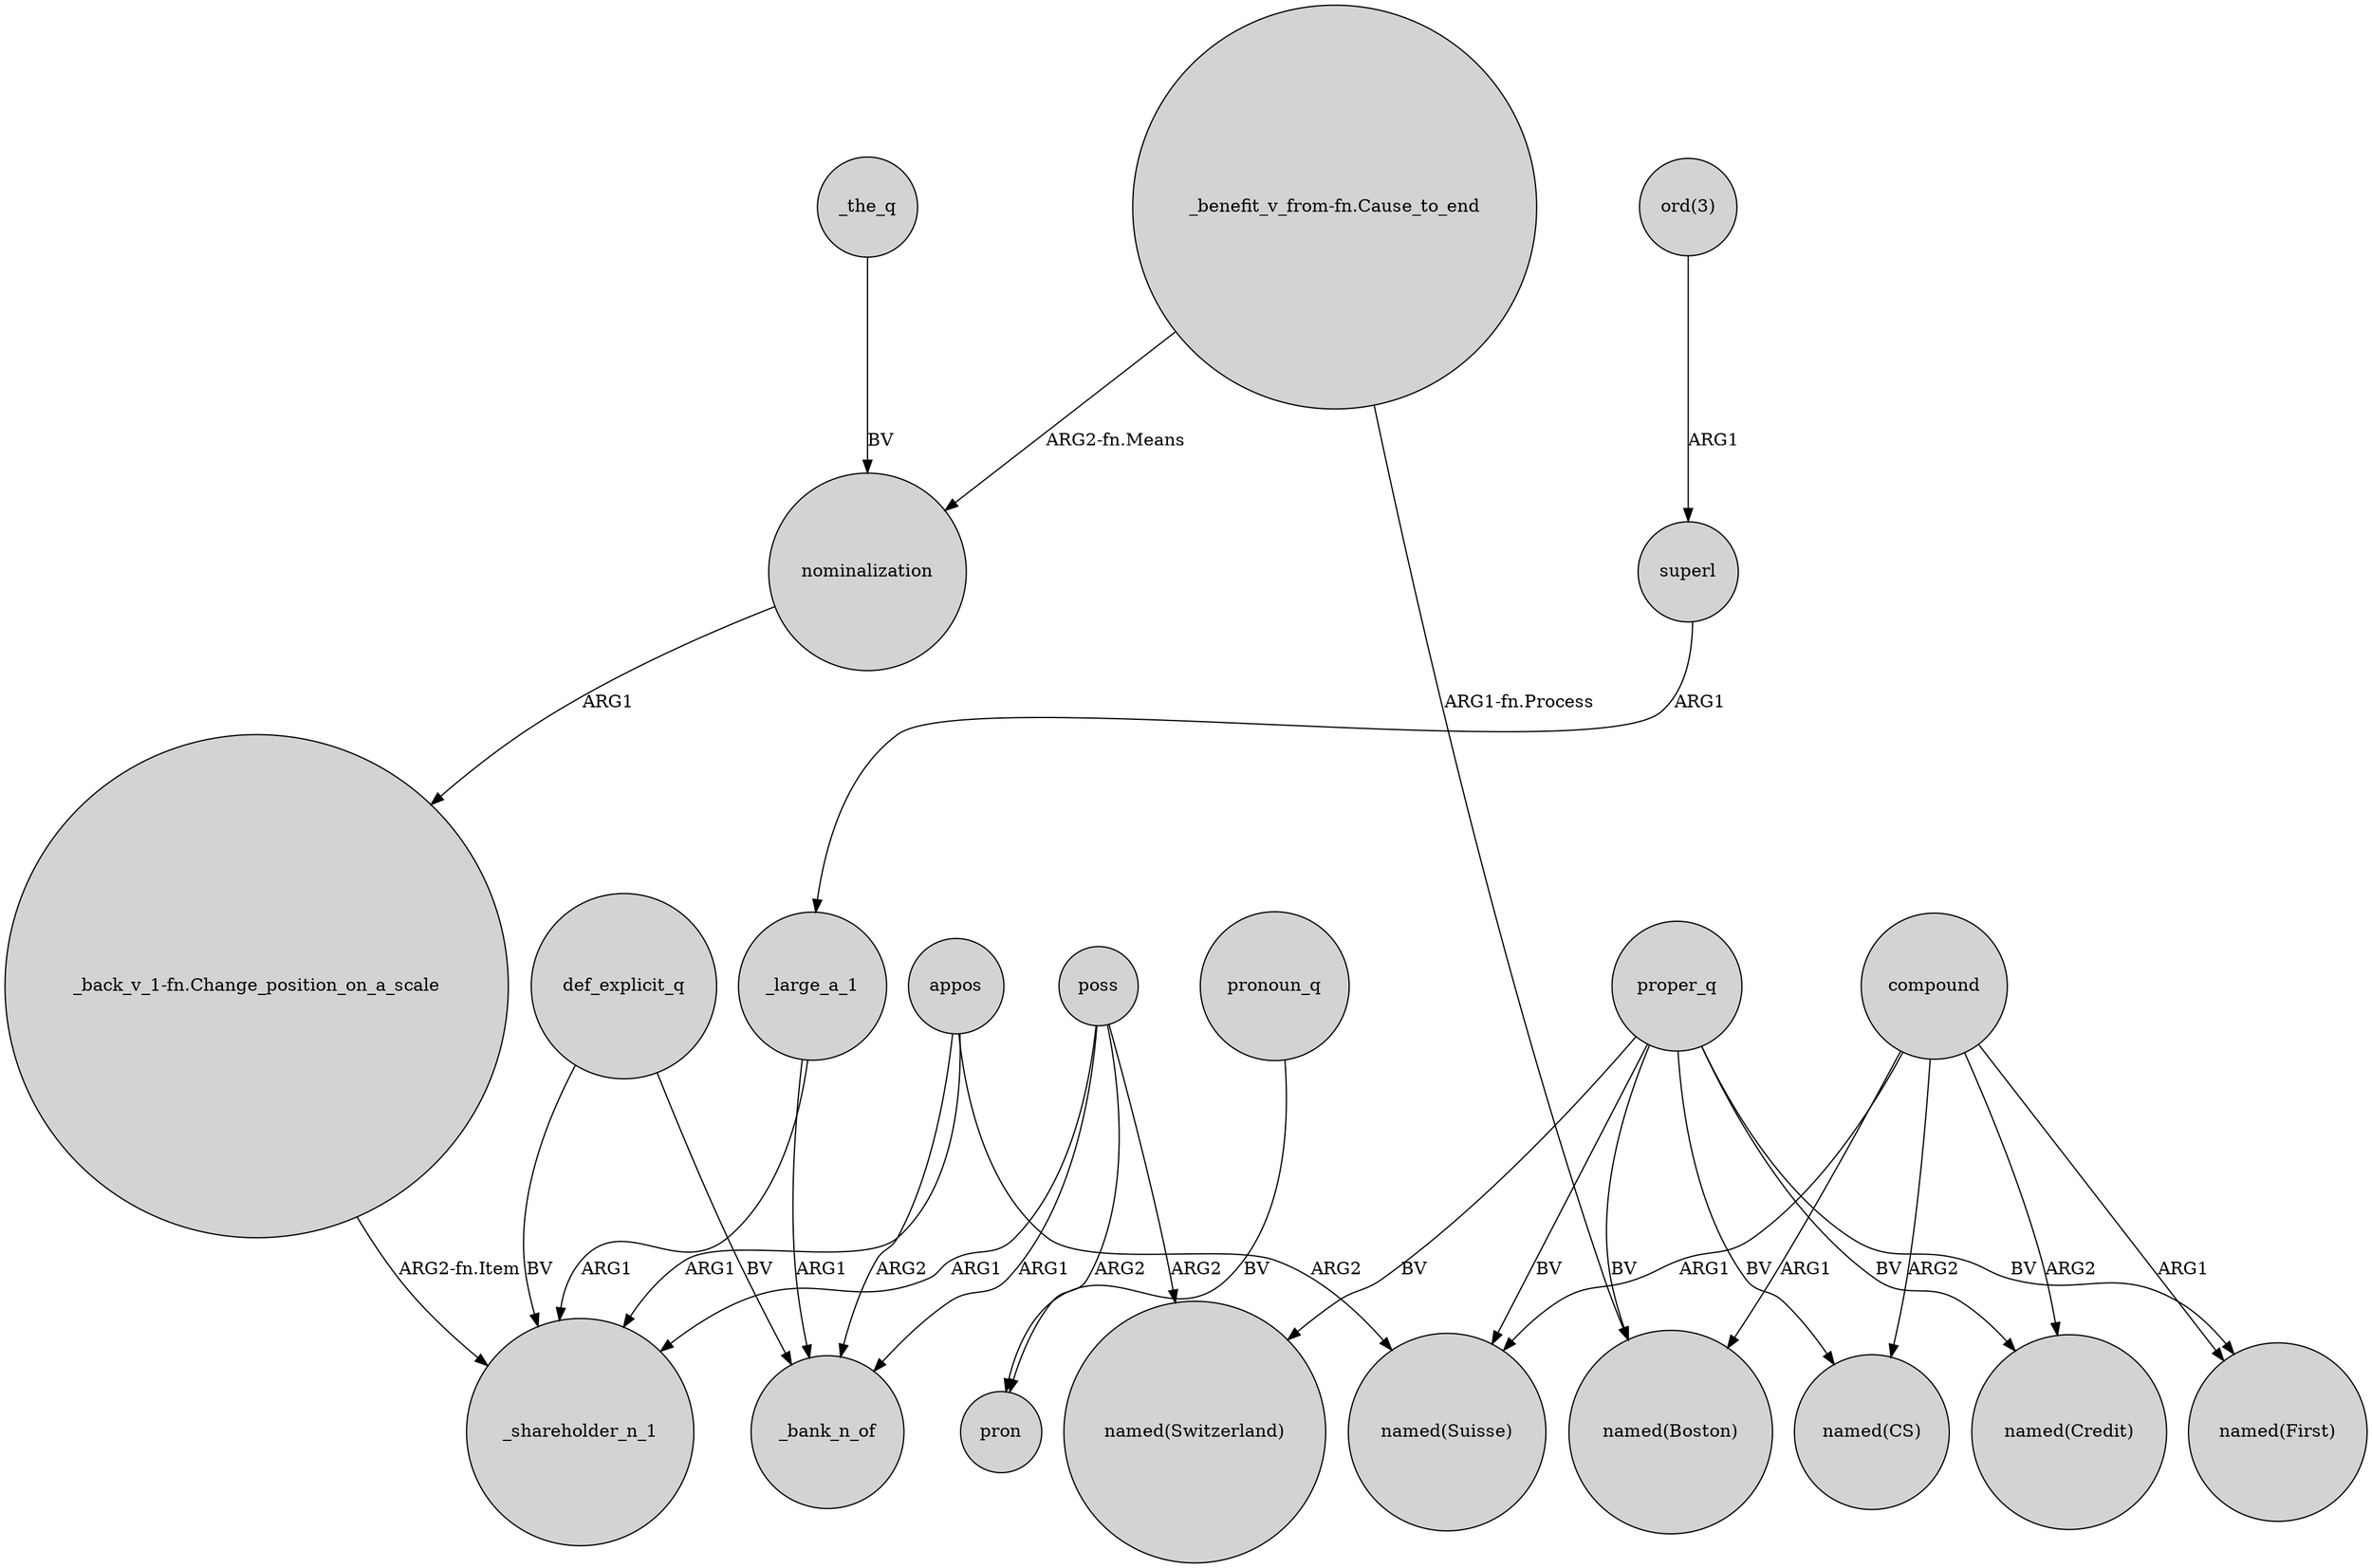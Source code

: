 digraph {
	node [shape=circle style=filled]
	_the_q -> nominalization [label=BV]
	_large_a_1 -> _bank_n_of [label=ARG1]
	"ord(3)" -> superl [label=ARG1]
	def_explicit_q -> _bank_n_of [label=BV]
	proper_q -> "named(First)" [label=BV]
	proper_q -> "named(Boston)" [label=BV]
	compound -> "named(Boston)" [label=ARG1]
	"_back_v_1-fn.Change_position_on_a_scale" -> _shareholder_n_1 [label="ARG2-fn.Item"]
	appos -> "named(Suisse)" [label=ARG2]
	appos -> _bank_n_of [label=ARG2]
	pronoun_q -> pron [label=BV]
	poss -> _bank_n_of [label=ARG1]
	poss -> pron [label=ARG2]
	def_explicit_q -> _shareholder_n_1 [label=BV]
	compound -> "named(CS)" [label=ARG2]
	_large_a_1 -> _shareholder_n_1 [label=ARG1]
	poss -> "named(Switzerland)" [label=ARG2]
	poss -> _shareholder_n_1 [label=ARG1]
	"_benefit_v_from-fn.Cause_to_end" -> "named(Boston)" [label="ARG1-fn.Process"]
	proper_q -> "named(Credit)" [label=BV]
	compound -> "named(Suisse)" [label=ARG1]
	compound -> "named(Credit)" [label=ARG2]
	"_benefit_v_from-fn.Cause_to_end" -> nominalization [label="ARG2-fn.Means"]
	appos -> _shareholder_n_1 [label=ARG1]
	compound -> "named(First)" [label=ARG1]
	proper_q -> "named(Suisse)" [label=BV]
	proper_q -> "named(CS)" [label=BV]
	superl -> _large_a_1 [label=ARG1]
	proper_q -> "named(Switzerland)" [label=BV]
	nominalization -> "_back_v_1-fn.Change_position_on_a_scale" [label=ARG1]
}
